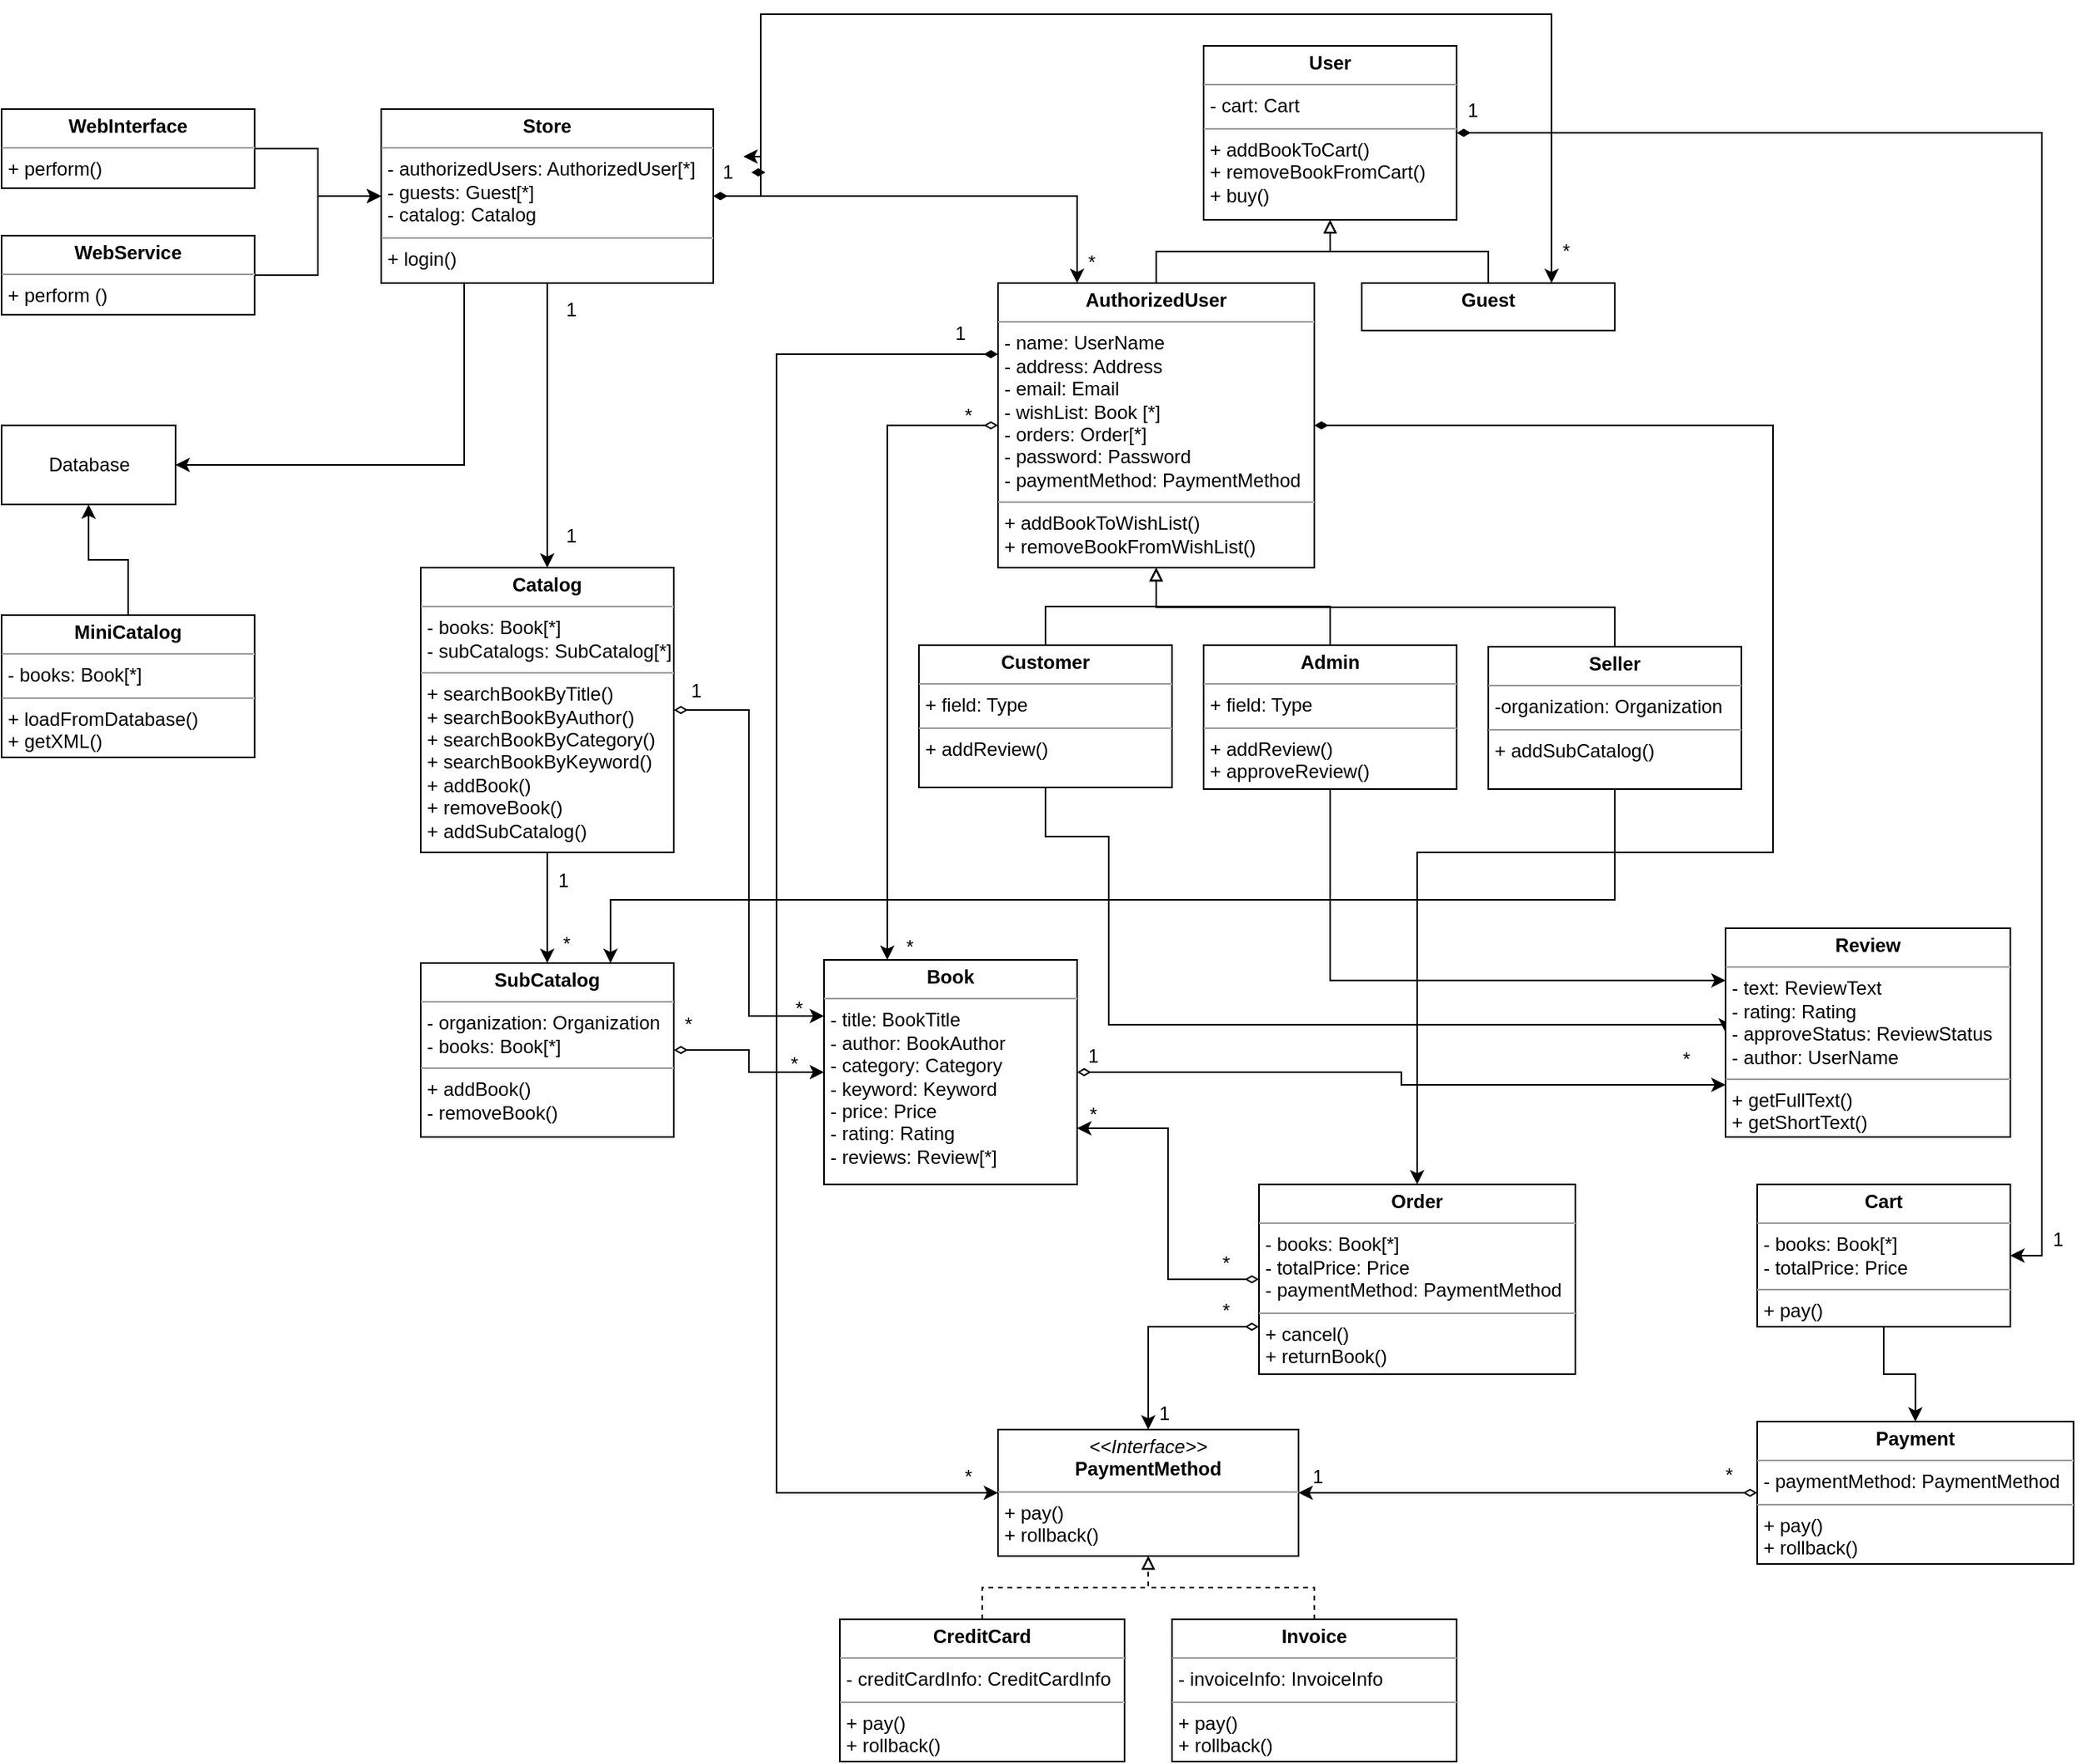 <mxfile version="12.1.3" type="device" pages="1"><diagram id="B2_DtIQBdhE2LUtKCpoo" name="Page-1"><mxGraphModel dx="2001" dy="684" grid="1" gridSize="10" guides="1" tooltips="1" connect="1" arrows="1" fold="1" page="1" pageScale="1" pageWidth="827" pageHeight="1169" math="0" shadow="0"><root><mxCell id="0"/><mxCell id="1" parent="0"/><mxCell id="GQ057hfsIjBdhPeTg9xD-11" style="edgeStyle=orthogonalEdgeStyle;rounded=0;orthogonalLoop=1;jettySize=auto;html=1;exitX=0.5;exitY=1;exitDx=0;exitDy=0;entryX=0.5;entryY=0;entryDx=0;entryDy=0;" edge="1" parent="1" source="GQ057hfsIjBdhPeTg9xD-10" target="GQ057hfsIjBdhPeTg9xD-12"><mxGeometry relative="1" as="geometry"><mxPoint x="120" y="480" as="targetPoint"/></mxGeometry></mxCell><mxCell id="GQ057hfsIjBdhPeTg9xD-59" style="edgeStyle=orthogonalEdgeStyle;rounded=0;orthogonalLoop=1;jettySize=auto;html=1;exitX=1;exitY=0.5;exitDx=0;exitDy=0;entryX=0.25;entryY=0;entryDx=0;entryDy=0;startArrow=diamondThin;startFill=1;endArrow=classic;endFill=1;" edge="1" parent="1" source="GQ057hfsIjBdhPeTg9xD-10" target="GQ057hfsIjBdhPeTg9xD-14"><mxGeometry relative="1" as="geometry"/></mxCell><mxCell id="GQ057hfsIjBdhPeTg9xD-60" style="edgeStyle=orthogonalEdgeStyle;rounded=0;orthogonalLoop=1;jettySize=auto;html=1;exitX=1;exitY=0.5;exitDx=0;exitDy=0;entryX=0.75;entryY=0;entryDx=0;entryDy=0;startArrow=diamondThin;startFill=1;endArrow=classic;endFill=1;" edge="1" parent="1" source="GQ057hfsIjBdhPeTg9xD-91" target="GQ057hfsIjBdhPeTg9xD-16"><mxGeometry relative="1" as="geometry"><Array as="points"><mxPoint x="280" y="140"/><mxPoint x="780" y="140"/></Array></mxGeometry></mxCell><mxCell id="GQ057hfsIjBdhPeTg9xD-66" style="edgeStyle=orthogonalEdgeStyle;rounded=0;orthogonalLoop=1;jettySize=auto;html=1;exitX=0.25;exitY=1;exitDx=0;exitDy=0;entryX=1;entryY=0.5;entryDx=0;entryDy=0;startArrow=none;startFill=0;endArrow=classic;endFill=1;" edge="1" parent="1" source="GQ057hfsIjBdhPeTg9xD-10" target="GQ057hfsIjBdhPeTg9xD-65"><mxGeometry relative="1" as="geometry"/></mxCell><mxCell id="GQ057hfsIjBdhPeTg9xD-10" value="&lt;p style=&quot;margin: 0px ; margin-top: 4px ; text-align: center&quot;&gt;&lt;b&gt;&lt;font style=&quot;vertical-align: inherit&quot;&gt;&lt;font style=&quot;vertical-align: inherit&quot;&gt;&lt;font style=&quot;vertical-align: inherit&quot;&gt;&lt;font style=&quot;vertical-align: inherit&quot;&gt;Store&lt;/font&gt;&lt;/font&gt;&lt;/font&gt;&lt;/font&gt;&lt;/b&gt;&lt;/p&gt;&lt;hr size=&quot;1&quot;&gt;&lt;p style=&quot;margin: 0px ; margin-left: 4px&quot;&gt;&lt;font style=&quot;vertical-align: inherit&quot;&gt;&lt;font style=&quot;vertical-align: inherit&quot;&gt;- authorizedUsers: AuthorizedUser[*]&lt;/font&gt;&lt;/font&gt;&lt;/p&gt;&lt;p style=&quot;margin: 0px ; margin-left: 4px&quot;&gt;&lt;font style=&quot;vertical-align: inherit&quot;&gt;&lt;font style=&quot;vertical-align: inherit&quot;&gt;- guests: Guest[*]&lt;/font&gt;&lt;/font&gt;&lt;/p&gt;&lt;p style=&quot;margin: 0px ; margin-left: 4px&quot;&gt;&lt;font style=&quot;vertical-align: inherit&quot;&gt;&lt;font style=&quot;vertical-align: inherit&quot;&gt;- catalog: Catalog&lt;/font&gt;&lt;/font&gt;&lt;/p&gt;&lt;hr size=&quot;1&quot;&gt;&lt;p style=&quot;margin: 0px ; margin-left: 4px&quot;&gt;&lt;font style=&quot;vertical-align: inherit&quot;&gt;&lt;font style=&quot;vertical-align: inherit&quot;&gt;&lt;font style=&quot;vertical-align: inherit&quot;&gt;&lt;font style=&quot;vertical-align: inherit&quot;&gt;+ login()&lt;/font&gt;&lt;/font&gt;&lt;/font&gt;&lt;/font&gt;&lt;/p&gt;" style="verticalAlign=top;align=left;overflow=fill;fontSize=12;fontFamily=Helvetica;html=1;" vertex="1" parent="1"><mxGeometry x="40" y="200" width="210" height="110" as="geometry"/></mxCell><mxCell id="GQ057hfsIjBdhPeTg9xD-33" style="edgeStyle=orthogonalEdgeStyle;rounded=0;orthogonalLoop=1;jettySize=auto;html=1;exitX=0.5;exitY=1;exitDx=0;exitDy=0;entryX=0.5;entryY=0;entryDx=0;entryDy=0;endArrow=classic;endFill=1;" edge="1" parent="1" source="GQ057hfsIjBdhPeTg9xD-12" target="GQ057hfsIjBdhPeTg9xD-32"><mxGeometry relative="1" as="geometry"/></mxCell><mxCell id="GQ057hfsIjBdhPeTg9xD-38" style="edgeStyle=orthogonalEdgeStyle;rounded=0;orthogonalLoop=1;jettySize=auto;html=1;exitX=1;exitY=0.5;exitDx=0;exitDy=0;entryX=0;entryY=0.25;entryDx=0;entryDy=0;endArrow=classic;endFill=1;startArrow=diamondThin;startFill=0;" edge="1" parent="1" source="GQ057hfsIjBdhPeTg9xD-12" target="GQ057hfsIjBdhPeTg9xD-36"><mxGeometry relative="1" as="geometry"/></mxCell><mxCell id="GQ057hfsIjBdhPeTg9xD-12" value="&lt;p style=&quot;margin: 0px ; margin-top: 4px ; text-align: center&quot;&gt;&lt;b&gt;&lt;font style=&quot;vertical-align: inherit&quot;&gt;&lt;font style=&quot;vertical-align: inherit&quot;&gt;Catalog&lt;/font&gt;&lt;/font&gt;&lt;/b&gt;&lt;/p&gt;&lt;hr size=&quot;1&quot;&gt;&lt;p style=&quot;margin: 0px ; margin-left: 4px&quot;&gt;&lt;font style=&quot;vertical-align: inherit&quot;&gt;&lt;font style=&quot;vertical-align: inherit&quot;&gt;- books: Book[*]&lt;/font&gt;&lt;/font&gt;&lt;/p&gt;&lt;p style=&quot;margin: 0px ; margin-left: 4px&quot;&gt;&lt;font style=&quot;vertical-align: inherit&quot;&gt;&lt;font style=&quot;vertical-align: inherit&quot;&gt;- subCatalogs: SubCatalog[*]&lt;/font&gt;&lt;/font&gt;&lt;/p&gt;&lt;hr size=&quot;1&quot;&gt;&lt;p style=&quot;margin: 0px ; margin-left: 4px&quot;&gt;&lt;font style=&quot;vertical-align: inherit&quot;&gt;&lt;font style=&quot;vertical-align: inherit&quot;&gt;+ searchBookByTitle()&lt;/font&gt;&lt;/font&gt;&lt;/p&gt;&lt;p style=&quot;margin: 0px ; margin-left: 4px&quot;&gt;&lt;font style=&quot;vertical-align: inherit&quot;&gt;&lt;font style=&quot;vertical-align: inherit&quot;&gt;+ searchBookByAuthor()&lt;/font&gt;&lt;/font&gt;&lt;/p&gt;&lt;p style=&quot;margin: 0px ; margin-left: 4px&quot;&gt;&lt;font style=&quot;vertical-align: inherit&quot;&gt;&lt;font style=&quot;vertical-align: inherit&quot;&gt;+ searchBookByCategory()&lt;/font&gt;&lt;/font&gt;&lt;/p&gt;&lt;p style=&quot;margin: 0px ; margin-left: 4px&quot;&gt;&lt;font style=&quot;vertical-align: inherit&quot;&gt;&lt;font style=&quot;vertical-align: inherit&quot;&gt;+ searchBookByKeyword()&lt;/font&gt;&lt;/font&gt;&lt;/p&gt;&lt;p style=&quot;margin: 0px ; margin-left: 4px&quot;&gt;&lt;font style=&quot;vertical-align: inherit&quot;&gt;&lt;font style=&quot;vertical-align: inherit&quot;&gt;+ addBook()&lt;/font&gt;&lt;/font&gt;&lt;/p&gt;&lt;p style=&quot;margin: 0px ; margin-left: 4px&quot;&gt;+ removeBook()&lt;/p&gt;&lt;p style=&quot;margin: 0px ; margin-left: 4px&quot;&gt;+ addSubCatalog()&lt;/p&gt;" style="verticalAlign=top;align=left;overflow=fill;fontSize=12;fontFamily=Helvetica;html=1;" vertex="1" parent="1"><mxGeometry x="65" y="490" width="160" height="180" as="geometry"/></mxCell><mxCell id="GQ057hfsIjBdhPeTg9xD-55" style="edgeStyle=orthogonalEdgeStyle;rounded=0;orthogonalLoop=1;jettySize=auto;html=1;exitX=1;exitY=0.5;exitDx=0;exitDy=0;entryX=1;entryY=0.5;entryDx=0;entryDy=0;startArrow=diamondThin;startFill=1;endArrow=classic;endFill=1;" edge="1" parent="1" source="GQ057hfsIjBdhPeTg9xD-13" target="GQ057hfsIjBdhPeTg9xD-43"><mxGeometry relative="1" as="geometry"/></mxCell><mxCell id="GQ057hfsIjBdhPeTg9xD-13" value="&lt;p style=&quot;margin: 0px ; margin-top: 4px ; text-align: center&quot;&gt;&lt;b&gt;&lt;font style=&quot;vertical-align: inherit&quot;&gt;&lt;font style=&quot;vertical-align: inherit&quot;&gt;User&lt;/font&gt;&lt;/font&gt;&lt;/b&gt;&lt;/p&gt;&lt;hr size=&quot;1&quot;&gt;&lt;p style=&quot;margin: 0px ; margin-left: 4px&quot;&gt;&lt;font style=&quot;vertical-align: inherit&quot;&gt;&lt;font style=&quot;vertical-align: inherit&quot;&gt;- cart: Cart&lt;/font&gt;&lt;/font&gt;&lt;/p&gt;&lt;hr size=&quot;1&quot;&gt;&lt;p style=&quot;margin: 0px ; margin-left: 4px&quot;&gt;&lt;font style=&quot;vertical-align: inherit&quot;&gt;&lt;font style=&quot;vertical-align: inherit&quot;&gt;+ addBookToCart()&lt;/font&gt;&lt;/font&gt;&lt;/p&gt;&lt;p style=&quot;margin: 0px ; margin-left: 4px&quot;&gt;&lt;font style=&quot;vertical-align: inherit&quot;&gt;&lt;font style=&quot;vertical-align: inherit&quot;&gt;&lt;font style=&quot;vertical-align: inherit&quot;&gt;&lt;font style=&quot;vertical-align: inherit&quot;&gt;+ removeBookFromCart()&lt;/font&gt;&lt;/font&gt;&lt;/font&gt;&lt;/font&gt;&lt;/p&gt;&lt;p style=&quot;margin: 0px ; margin-left: 4px&quot;&gt;&lt;font style=&quot;vertical-align: inherit&quot;&gt;&lt;font style=&quot;vertical-align: inherit&quot;&gt;&lt;font style=&quot;vertical-align: inherit&quot;&gt;&lt;font style=&quot;vertical-align: inherit&quot;&gt;&lt;font style=&quot;vertical-align: inherit&quot;&gt;&lt;font style=&quot;vertical-align: inherit&quot;&gt;+ buy()&lt;/font&gt;&lt;/font&gt;&lt;/font&gt;&lt;/font&gt;&lt;/font&gt;&lt;/font&gt;&lt;/p&gt;" style="verticalAlign=top;align=left;overflow=fill;fontSize=12;fontFamily=Helvetica;html=1;" vertex="1" parent="1"><mxGeometry x="560" y="160" width="160" height="110" as="geometry"/></mxCell><mxCell id="GQ057hfsIjBdhPeTg9xD-19" style="edgeStyle=orthogonalEdgeStyle;rounded=0;orthogonalLoop=1;jettySize=auto;html=1;exitX=0.5;exitY=0;exitDx=0;exitDy=0;entryX=0.5;entryY=1;entryDx=0;entryDy=0;endArrow=block;endFill=0;" edge="1" parent="1" source="GQ057hfsIjBdhPeTg9xD-14" target="GQ057hfsIjBdhPeTg9xD-13"><mxGeometry relative="1" as="geometry"/></mxCell><mxCell id="GQ057hfsIjBdhPeTg9xD-57" style="edgeStyle=orthogonalEdgeStyle;rounded=0;orthogonalLoop=1;jettySize=auto;html=1;exitX=0;exitY=0.5;exitDx=0;exitDy=0;entryX=0.25;entryY=0;entryDx=0;entryDy=0;startArrow=diamondThin;startFill=0;endArrow=classic;endFill=1;" edge="1" parent="1" source="GQ057hfsIjBdhPeTg9xD-14" target="GQ057hfsIjBdhPeTg9xD-36"><mxGeometry relative="1" as="geometry"/></mxCell><mxCell id="GQ057hfsIjBdhPeTg9xD-63" style="edgeStyle=orthogonalEdgeStyle;rounded=0;orthogonalLoop=1;jettySize=auto;html=1;exitX=1;exitY=0.5;exitDx=0;exitDy=0;entryX=0.5;entryY=0;entryDx=0;entryDy=0;startArrow=diamondThin;startFill=1;endArrow=classic;endFill=1;" edge="1" parent="1" source="GQ057hfsIjBdhPeTg9xD-14" target="GQ057hfsIjBdhPeTg9xD-61"><mxGeometry relative="1" as="geometry"><Array as="points"><mxPoint x="920" y="400"/><mxPoint x="920" y="670"/><mxPoint x="695" y="670"/></Array></mxGeometry></mxCell><mxCell id="GQ057hfsIjBdhPeTg9xD-82" style="edgeStyle=orthogonalEdgeStyle;rounded=0;orthogonalLoop=1;jettySize=auto;html=1;exitX=0;exitY=0.25;exitDx=0;exitDy=0;entryX=0;entryY=0.5;entryDx=0;entryDy=0;startArrow=diamondThin;startFill=1;endArrow=classic;endFill=1;" edge="1" parent="1" source="GQ057hfsIjBdhPeTg9xD-14" target="GQ057hfsIjBdhPeTg9xD-47"><mxGeometry relative="1" as="geometry"><Array as="points"><mxPoint x="290" y="355"/><mxPoint x="290" y="1075"/></Array></mxGeometry></mxCell><mxCell id="GQ057hfsIjBdhPeTg9xD-14" value="&lt;p style=&quot;margin: 0px ; margin-top: 4px ; text-align: center&quot;&gt;&lt;b&gt;&lt;font style=&quot;vertical-align: inherit&quot;&gt;&lt;font style=&quot;vertical-align: inherit&quot;&gt;&lt;font style=&quot;vertical-align: inherit&quot;&gt;&lt;font style=&quot;vertical-align: inherit&quot;&gt;AuthorizedUser&lt;/font&gt;&lt;/font&gt;&lt;/font&gt;&lt;/font&gt;&lt;/b&gt;&lt;/p&gt;&lt;hr size=&quot;1&quot;&gt;&lt;p style=&quot;margin: 0px ; margin-left: 4px&quot;&gt;&lt;font style=&quot;vertical-align: inherit&quot;&gt;&lt;font style=&quot;vertical-align: inherit&quot;&gt;&lt;font style=&quot;vertical-align: inherit&quot;&gt;&lt;font style=&quot;vertical-align: inherit&quot;&gt;- name: UserName&lt;/font&gt;&lt;/font&gt;&lt;/font&gt;&lt;/font&gt;&lt;/p&gt;&lt;p style=&quot;margin: 0px ; margin-left: 4px&quot;&gt;&lt;font style=&quot;vertical-align: inherit&quot;&gt;&lt;font style=&quot;vertical-align: inherit&quot;&gt;&lt;font style=&quot;vertical-align: inherit&quot;&gt;&lt;font style=&quot;vertical-align: inherit&quot;&gt;&lt;font style=&quot;vertical-align: inherit&quot;&gt;&lt;font style=&quot;vertical-align: inherit&quot;&gt;- address: Address&lt;/font&gt;&lt;/font&gt;&lt;/font&gt;&lt;/font&gt;&lt;/font&gt;&lt;/font&gt;&lt;/p&gt;&lt;p style=&quot;margin: 0px ; margin-left: 4px&quot;&gt;&lt;font style=&quot;vertical-align: inherit&quot;&gt;&lt;font style=&quot;vertical-align: inherit&quot;&gt;&lt;font style=&quot;vertical-align: inherit&quot;&gt;&lt;font style=&quot;vertical-align: inherit&quot;&gt;&lt;font style=&quot;vertical-align: inherit&quot;&gt;&lt;font style=&quot;vertical-align: inherit&quot;&gt;&lt;font style=&quot;vertical-align: inherit&quot;&gt;&lt;font style=&quot;vertical-align: inherit&quot;&gt;- email: Email&lt;/font&gt;&lt;/font&gt;&lt;/font&gt;&lt;/font&gt;&lt;/font&gt;&lt;/font&gt;&lt;/font&gt;&lt;/font&gt;&lt;/p&gt;&lt;p style=&quot;margin: 0px ; margin-left: 4px&quot;&gt;&lt;font style=&quot;vertical-align: inherit&quot;&gt;&lt;font style=&quot;vertical-align: inherit&quot;&gt;&lt;font style=&quot;vertical-align: inherit&quot;&gt;&lt;font style=&quot;vertical-align: inherit&quot;&gt;&lt;font style=&quot;vertical-align: inherit&quot;&gt;&lt;font style=&quot;vertical-align: inherit&quot;&gt;&lt;font style=&quot;vertical-align: inherit&quot;&gt;&lt;font style=&quot;vertical-align: inherit&quot;&gt;&lt;font style=&quot;vertical-align: inherit&quot;&gt;&lt;font style=&quot;vertical-align: inherit&quot;&gt;- wishList: Book [*]&lt;/font&gt;&lt;/font&gt;&lt;/font&gt;&lt;/font&gt;&lt;/font&gt;&lt;/font&gt;&lt;/font&gt;&lt;/font&gt;&lt;/font&gt;&lt;/font&gt;&lt;/p&gt;&lt;p style=&quot;margin: 0px ; margin-left: 4px&quot;&gt;&lt;font style=&quot;vertical-align: inherit&quot;&gt;&lt;font style=&quot;vertical-align: inherit&quot;&gt;&lt;font style=&quot;vertical-align: inherit&quot;&gt;&lt;font style=&quot;vertical-align: inherit&quot;&gt;&lt;font style=&quot;vertical-align: inherit&quot;&gt;&lt;font style=&quot;vertical-align: inherit&quot;&gt;&lt;font style=&quot;vertical-align: inherit&quot;&gt;&lt;font style=&quot;vertical-align: inherit&quot;&gt;&lt;font style=&quot;vertical-align: inherit&quot;&gt;&lt;font style=&quot;vertical-align: inherit&quot;&gt;- orders: Order[*]&lt;/font&gt;&lt;/font&gt;&lt;/font&gt;&lt;/font&gt;&lt;/font&gt;&lt;/font&gt;&lt;/font&gt;&lt;/font&gt;&lt;/font&gt;&lt;/font&gt;&lt;/p&gt;&lt;p style=&quot;margin: 0px ; margin-left: 4px&quot;&gt;&lt;font style=&quot;vertical-align: inherit&quot;&gt;&lt;font style=&quot;vertical-align: inherit&quot;&gt;&lt;font style=&quot;vertical-align: inherit&quot;&gt;&lt;font style=&quot;vertical-align: inherit&quot;&gt;&lt;font style=&quot;vertical-align: inherit&quot;&gt;&lt;font style=&quot;vertical-align: inherit&quot;&gt;&lt;font style=&quot;vertical-align: inherit&quot;&gt;&lt;font style=&quot;vertical-align: inherit&quot;&gt;&lt;font style=&quot;vertical-align: inherit&quot;&gt;&lt;font style=&quot;vertical-align: inherit&quot;&gt;- password: Password&lt;/font&gt;&lt;/font&gt;&lt;/font&gt;&lt;/font&gt;&lt;/font&gt;&lt;/font&gt;&lt;/font&gt;&lt;/font&gt;&lt;/font&gt;&lt;/font&gt;&lt;/p&gt;&lt;p style=&quot;margin: 0px ; margin-left: 4px&quot;&gt;&lt;font style=&quot;vertical-align: inherit&quot;&gt;&lt;font style=&quot;vertical-align: inherit&quot;&gt;&lt;font style=&quot;vertical-align: inherit&quot;&gt;&lt;font style=&quot;vertical-align: inherit&quot;&gt;&lt;font style=&quot;vertical-align: inherit&quot;&gt;&lt;font style=&quot;vertical-align: inherit&quot;&gt;&lt;font style=&quot;vertical-align: inherit&quot;&gt;&lt;font style=&quot;vertical-align: inherit&quot;&gt;&lt;font style=&quot;vertical-align: inherit&quot;&gt;&lt;font style=&quot;vertical-align: inherit&quot;&gt;- paymentMethod: PaymentMethod&lt;/font&gt;&lt;/font&gt;&lt;/font&gt;&lt;/font&gt;&lt;/font&gt;&lt;/font&gt;&lt;/font&gt;&lt;/font&gt;&lt;/font&gt;&lt;/font&gt;&lt;/p&gt;&lt;hr size=&quot;1&quot;&gt;&lt;p style=&quot;margin: 0px ; margin-left: 4px&quot;&gt;&lt;font style=&quot;vertical-align: inherit&quot;&gt;&lt;font style=&quot;vertical-align: inherit&quot;&gt;&lt;font style=&quot;vertical-align: inherit&quot;&gt;&lt;font style=&quot;vertical-align: inherit&quot;&gt;+ addBookToWishList()&lt;/font&gt;&lt;/font&gt;&lt;/font&gt;&lt;/font&gt;&lt;/p&gt;&lt;p style=&quot;margin: 0px ; margin-left: 4px&quot;&gt;&lt;font style=&quot;vertical-align: inherit&quot;&gt;&lt;font style=&quot;vertical-align: inherit&quot;&gt;&lt;font style=&quot;vertical-align: inherit&quot;&gt;&lt;font style=&quot;vertical-align: inherit&quot;&gt;+ removeBookFromWishList()&lt;/font&gt;&lt;/font&gt;&lt;/font&gt;&lt;/font&gt;&lt;/p&gt;" style="verticalAlign=top;align=left;overflow=fill;fontSize=12;fontFamily=Helvetica;html=1;" vertex="1" parent="1"><mxGeometry x="430" y="310" width="200" height="180" as="geometry"/></mxCell><mxCell id="GQ057hfsIjBdhPeTg9xD-21" style="edgeStyle=orthogonalEdgeStyle;rounded=0;orthogonalLoop=1;jettySize=auto;html=1;exitX=0.5;exitY=0;exitDx=0;exitDy=0;entryX=0.5;entryY=1;entryDx=0;entryDy=0;endArrow=block;endFill=0;" edge="1" parent="1" source="GQ057hfsIjBdhPeTg9xD-16" target="GQ057hfsIjBdhPeTg9xD-13"><mxGeometry relative="1" as="geometry"/></mxCell><mxCell id="GQ057hfsIjBdhPeTg9xD-16" value="&lt;p style=&quot;margin: 0px ; margin-top: 4px ; text-align: center&quot;&gt;&lt;b&gt;&lt;font style=&quot;vertical-align: inherit&quot;&gt;&lt;font style=&quot;vertical-align: inherit&quot;&gt;&lt;font style=&quot;vertical-align: inherit&quot;&gt;&lt;font style=&quot;vertical-align: inherit&quot;&gt;Guest&lt;/font&gt;&lt;/font&gt;&lt;/font&gt;&lt;/font&gt;&lt;/b&gt;&lt;/p&gt;" style="verticalAlign=top;align=left;overflow=fill;fontSize=12;fontFamily=Helvetica;html=1;" vertex="1" parent="1"><mxGeometry x="660" y="310" width="160" height="30" as="geometry"/></mxCell><mxCell id="GQ057hfsIjBdhPeTg9xD-25" style="edgeStyle=orthogonalEdgeStyle;rounded=0;orthogonalLoop=1;jettySize=auto;html=1;exitX=0.5;exitY=0;exitDx=0;exitDy=0;entryX=0.5;entryY=1;entryDx=0;entryDy=0;endArrow=block;endFill=0;" edge="1" parent="1" source="GQ057hfsIjBdhPeTg9xD-22" target="GQ057hfsIjBdhPeTg9xD-14"><mxGeometry relative="1" as="geometry"/></mxCell><mxCell id="GQ057hfsIjBdhPeTg9xD-58" style="edgeStyle=orthogonalEdgeStyle;rounded=0;orthogonalLoop=1;jettySize=auto;html=1;exitX=0.5;exitY=1;exitDx=0;exitDy=0;entryX=0;entryY=0.5;entryDx=0;entryDy=0;startArrow=none;startFill=0;endArrow=classic;endFill=1;" edge="1" parent="1" source="GQ057hfsIjBdhPeTg9xD-22" target="GQ057hfsIjBdhPeTg9xD-39"><mxGeometry relative="1" as="geometry"><Array as="points"><mxPoint x="460" y="660"/><mxPoint x="500" y="660"/><mxPoint x="500" y="779"/></Array></mxGeometry></mxCell><mxCell id="GQ057hfsIjBdhPeTg9xD-22" value="&lt;p style=&quot;margin: 0px ; margin-top: 4px ; text-align: center&quot;&gt;&lt;b&gt;&lt;font style=&quot;vertical-align: inherit&quot;&gt;&lt;font style=&quot;vertical-align: inherit&quot;&gt;Customer&lt;/font&gt;&lt;/font&gt;&lt;/b&gt;&lt;/p&gt;&lt;hr size=&quot;1&quot;&gt;&lt;p style=&quot;margin: 0px ; margin-left: 4px&quot;&gt;&lt;font style=&quot;vertical-align: inherit&quot;&gt;&lt;font style=&quot;vertical-align: inherit&quot;&gt;+ field: Type&lt;/font&gt;&lt;/font&gt;&lt;/p&gt;&lt;hr size=&quot;1&quot;&gt;&lt;p style=&quot;margin: 0px ; margin-left: 4px&quot;&gt;&lt;font style=&quot;vertical-align: inherit&quot;&gt;&lt;font style=&quot;vertical-align: inherit&quot;&gt;+ addReview()&lt;/font&gt;&lt;/font&gt;&lt;/p&gt;" style="verticalAlign=top;align=left;overflow=fill;fontSize=12;fontFamily=Helvetica;html=1;" vertex="1" parent="1"><mxGeometry x="380" y="539" width="160" height="90" as="geometry"/></mxCell><mxCell id="GQ057hfsIjBdhPeTg9xD-26" style="edgeStyle=orthogonalEdgeStyle;rounded=0;orthogonalLoop=1;jettySize=auto;html=1;exitX=0.5;exitY=0;exitDx=0;exitDy=0;entryX=0.5;entryY=1;entryDx=0;entryDy=0;endArrow=block;endFill=0;" edge="1" parent="1" source="GQ057hfsIjBdhPeTg9xD-23" target="GQ057hfsIjBdhPeTg9xD-14"><mxGeometry relative="1" as="geometry"/></mxCell><mxCell id="GQ057hfsIjBdhPeTg9xD-41" style="edgeStyle=orthogonalEdgeStyle;rounded=0;orthogonalLoop=1;jettySize=auto;html=1;exitX=0.5;exitY=1;exitDx=0;exitDy=0;entryX=0;entryY=0.25;entryDx=0;entryDy=0;startArrow=none;startFill=0;endArrow=classic;endFill=1;" edge="1" parent="1" source="GQ057hfsIjBdhPeTg9xD-23" target="GQ057hfsIjBdhPeTg9xD-39"><mxGeometry relative="1" as="geometry"/></mxCell><mxCell id="GQ057hfsIjBdhPeTg9xD-23" value="&lt;p style=&quot;margin: 0px ; margin-top: 4px ; text-align: center&quot;&gt;&lt;b&gt;&lt;font style=&quot;vertical-align: inherit&quot;&gt;&lt;font style=&quot;vertical-align: inherit&quot;&gt;&lt;font style=&quot;vertical-align: inherit&quot;&gt;&lt;font style=&quot;vertical-align: inherit&quot;&gt;Admin&lt;/font&gt;&lt;/font&gt;&lt;/font&gt;&lt;/font&gt;&lt;/b&gt;&lt;/p&gt;&lt;hr size=&quot;1&quot;&gt;&lt;p style=&quot;margin: 0px ; margin-left: 4px&quot;&gt;&lt;font style=&quot;vertical-align: inherit&quot;&gt;&lt;font style=&quot;vertical-align: inherit&quot;&gt;&lt;font style=&quot;vertical-align: inherit&quot;&gt;&lt;font style=&quot;vertical-align: inherit&quot;&gt;+ field: Type&lt;/font&gt;&lt;/font&gt;&lt;/font&gt;&lt;/font&gt;&lt;/p&gt;&lt;hr size=&quot;1&quot;&gt;&lt;p style=&quot;margin: 0px ; margin-left: 4px&quot;&gt;&lt;font style=&quot;vertical-align: inherit&quot;&gt;&lt;font style=&quot;vertical-align: inherit&quot;&gt;&lt;font style=&quot;vertical-align: inherit&quot;&gt;&lt;font style=&quot;vertical-align: inherit&quot;&gt;+ addReview()&lt;/font&gt;&lt;/font&gt;&lt;/font&gt;&lt;/font&gt;&lt;/p&gt;&lt;p style=&quot;margin: 0px ; margin-left: 4px&quot;&gt;&lt;font style=&quot;vertical-align: inherit&quot;&gt;&lt;font style=&quot;vertical-align: inherit&quot;&gt;&lt;font style=&quot;vertical-align: inherit&quot;&gt;&lt;font style=&quot;vertical-align: inherit&quot;&gt;&lt;font style=&quot;vertical-align: inherit&quot;&gt;&lt;font style=&quot;vertical-align: inherit&quot;&gt;+ approveReview()&lt;/font&gt;&lt;/font&gt;&lt;/font&gt;&lt;/font&gt;&lt;/font&gt;&lt;/font&gt;&lt;/p&gt;" style="verticalAlign=top;align=left;overflow=fill;fontSize=12;fontFamily=Helvetica;html=1;" vertex="1" parent="1"><mxGeometry x="560" y="539" width="160" height="91" as="geometry"/></mxCell><mxCell id="GQ057hfsIjBdhPeTg9xD-27" style="edgeStyle=orthogonalEdgeStyle;rounded=0;orthogonalLoop=1;jettySize=auto;html=1;exitX=0.5;exitY=0;exitDx=0;exitDy=0;entryX=0.5;entryY=1;entryDx=0;entryDy=0;endArrow=block;endFill=0;" edge="1" parent="1" source="GQ057hfsIjBdhPeTg9xD-24" target="GQ057hfsIjBdhPeTg9xD-14"><mxGeometry relative="1" as="geometry"/></mxCell><mxCell id="GQ057hfsIjBdhPeTg9xD-42" style="edgeStyle=orthogonalEdgeStyle;rounded=0;orthogonalLoop=1;jettySize=auto;html=1;exitX=0.5;exitY=1;exitDx=0;exitDy=0;entryX=0.75;entryY=0;entryDx=0;entryDy=0;startArrow=none;startFill=0;endArrow=classic;endFill=1;" edge="1" parent="1" source="GQ057hfsIjBdhPeTg9xD-24" target="GQ057hfsIjBdhPeTg9xD-32"><mxGeometry relative="1" as="geometry"><Array as="points"><mxPoint x="820" y="700"/><mxPoint x="185" y="700"/></Array></mxGeometry></mxCell><mxCell id="GQ057hfsIjBdhPeTg9xD-24" value="&lt;p style=&quot;margin: 0px ; margin-top: 4px ; text-align: center&quot;&gt;&lt;b&gt;&lt;font style=&quot;vertical-align: inherit&quot;&gt;&lt;font style=&quot;vertical-align: inherit&quot;&gt;Seller&lt;/font&gt;&lt;/font&gt;&lt;/b&gt;&lt;/p&gt;&lt;hr size=&quot;1&quot;&gt;&lt;p style=&quot;margin: 0px ; margin-left: 4px&quot;&gt;&lt;font style=&quot;vertical-align: inherit&quot;&gt;&lt;font style=&quot;vertical-align: inherit&quot;&gt;-organization: Organization&lt;/font&gt;&lt;/font&gt;&lt;/p&gt;&lt;hr size=&quot;1&quot;&gt;&lt;p style=&quot;margin: 0px ; margin-left: 4px&quot;&gt;&lt;font style=&quot;vertical-align: inherit&quot;&gt;&lt;font style=&quot;vertical-align: inherit&quot;&gt;+ addSubCatalog()&lt;/font&gt;&lt;/font&gt;&lt;/p&gt;" style="verticalAlign=top;align=left;overflow=fill;fontSize=12;fontFamily=Helvetica;html=1;" vertex="1" parent="1"><mxGeometry x="740" y="540" width="160" height="90" as="geometry"/></mxCell><mxCell id="GQ057hfsIjBdhPeTg9xD-30" style="edgeStyle=orthogonalEdgeStyle;rounded=0;orthogonalLoop=1;jettySize=auto;html=1;exitX=1;exitY=0.5;exitDx=0;exitDy=0;entryX=0;entryY=0.5;entryDx=0;entryDy=0;endArrow=classic;endFill=1;" edge="1" parent="1" source="GQ057hfsIjBdhPeTg9xD-28" target="GQ057hfsIjBdhPeTg9xD-10"><mxGeometry relative="1" as="geometry"/></mxCell><mxCell id="GQ057hfsIjBdhPeTg9xD-28" value="&lt;p style=&quot;margin: 0px ; margin-top: 4px ; text-align: center&quot;&gt;&lt;b&gt;&lt;font style=&quot;vertical-align: inherit&quot;&gt;&lt;font style=&quot;vertical-align: inherit&quot;&gt;WebInterface&lt;/font&gt;&lt;/font&gt;&lt;/b&gt;&lt;/p&gt;&lt;hr size=&quot;1&quot;&gt;&lt;p style=&quot;margin: 0px ; margin-left: 4px&quot;&gt;&lt;font style=&quot;vertical-align: inherit&quot;&gt;&lt;font style=&quot;vertical-align: inherit&quot;&gt;+ perform()&lt;/font&gt;&lt;/font&gt;&lt;/p&gt;" style="verticalAlign=top;align=left;overflow=fill;fontSize=12;fontFamily=Helvetica;html=1;" vertex="1" parent="1"><mxGeometry x="-200" y="200" width="160" height="50" as="geometry"/></mxCell><mxCell id="GQ057hfsIjBdhPeTg9xD-31" style="edgeStyle=orthogonalEdgeStyle;rounded=0;orthogonalLoop=1;jettySize=auto;html=1;exitX=1;exitY=0.5;exitDx=0;exitDy=0;entryX=0;entryY=0.5;entryDx=0;entryDy=0;endArrow=classic;endFill=1;" edge="1" parent="1" source="GQ057hfsIjBdhPeTg9xD-29" target="GQ057hfsIjBdhPeTg9xD-10"><mxGeometry relative="1" as="geometry"/></mxCell><mxCell id="GQ057hfsIjBdhPeTg9xD-29" value="&lt;p style=&quot;margin: 0px ; margin-top: 4px ; text-align: center&quot;&gt;&lt;b&gt;&lt;font style=&quot;vertical-align: inherit&quot;&gt;&lt;font style=&quot;vertical-align: inherit&quot;&gt;&lt;font style=&quot;vertical-align: inherit&quot;&gt;&lt;font style=&quot;vertical-align: inherit&quot;&gt;WebService&lt;/font&gt;&lt;/font&gt;&lt;/font&gt;&lt;/font&gt;&lt;/b&gt;&lt;/p&gt;&lt;hr size=&quot;1&quot;&gt;&lt;p style=&quot;margin: 0px ; margin-left: 4px&quot;&gt;&lt;font style=&quot;vertical-align: inherit&quot;&gt;&lt;font style=&quot;vertical-align: inherit&quot;&gt;&lt;font style=&quot;vertical-align: inherit&quot;&gt;&lt;font style=&quot;vertical-align: inherit&quot;&gt;+ perform ()&lt;/font&gt;&lt;/font&gt;&lt;/font&gt;&lt;/font&gt;&lt;/p&gt;" style="verticalAlign=top;align=left;overflow=fill;fontSize=12;fontFamily=Helvetica;html=1;" vertex="1" parent="1"><mxGeometry x="-200" y="280" width="160" height="50" as="geometry"/></mxCell><mxCell id="GQ057hfsIjBdhPeTg9xD-37" style="edgeStyle=orthogonalEdgeStyle;rounded=0;orthogonalLoop=1;jettySize=auto;html=1;exitX=1;exitY=0.5;exitDx=0;exitDy=0;entryX=0;entryY=0.5;entryDx=0;entryDy=0;endArrow=classic;endFill=1;startArrow=diamondThin;startFill=0;" edge="1" parent="1" source="GQ057hfsIjBdhPeTg9xD-32" target="GQ057hfsIjBdhPeTg9xD-36"><mxGeometry relative="1" as="geometry"/></mxCell><mxCell id="GQ057hfsIjBdhPeTg9xD-32" value="&lt;p style=&quot;margin: 0px ; margin-top: 4px ; text-align: center&quot;&gt;&lt;b&gt;SubCatalog&lt;/b&gt;&lt;/p&gt;&lt;hr size=&quot;1&quot;&gt;&lt;p style=&quot;margin: 0px ; margin-left: 4px&quot;&gt;- organization: Organization&lt;/p&gt;&lt;p style=&quot;margin: 0px ; margin-left: 4px&quot;&gt;- books: Book[*]&lt;/p&gt;&lt;hr size=&quot;1&quot;&gt;&lt;p style=&quot;margin: 0px ; margin-left: 4px&quot;&gt;+ addBook()&lt;/p&gt;&lt;p style=&quot;margin: 0px ; margin-left: 4px&quot;&gt;- removeBook()&lt;/p&gt;" style="verticalAlign=top;align=left;overflow=fill;fontSize=12;fontFamily=Helvetica;html=1;" vertex="1" parent="1"><mxGeometry x="65" y="740" width="160" height="110" as="geometry"/></mxCell><mxCell id="GQ057hfsIjBdhPeTg9xD-34" value="1" style="text;html=1;resizable=0;points=[];autosize=1;align=left;verticalAlign=top;spacingTop=-4;" vertex="1" parent="1"><mxGeometry x="150" y="678" width="20" height="20" as="geometry"/></mxCell><mxCell id="GQ057hfsIjBdhPeTg9xD-35" value="*" style="text;html=1;resizable=0;points=[];autosize=1;align=left;verticalAlign=top;spacingTop=-4;" vertex="1" parent="1"><mxGeometry x="153" y="718" width="20" height="20" as="geometry"/></mxCell><mxCell id="GQ057hfsIjBdhPeTg9xD-56" style="edgeStyle=orthogonalEdgeStyle;rounded=0;orthogonalLoop=1;jettySize=auto;html=1;exitX=1;exitY=0.5;exitDx=0;exitDy=0;entryX=0;entryY=0.75;entryDx=0;entryDy=0;startArrow=diamondThin;startFill=0;endArrow=classic;endFill=1;" edge="1" parent="1" source="GQ057hfsIjBdhPeTg9xD-36" target="GQ057hfsIjBdhPeTg9xD-39"><mxGeometry relative="1" as="geometry"/></mxCell><mxCell id="GQ057hfsIjBdhPeTg9xD-36" value="&lt;p style=&quot;margin: 0px ; margin-top: 4px ; text-align: center&quot;&gt;&lt;b&gt;Book&lt;/b&gt;&lt;/p&gt;&lt;hr size=&quot;1&quot;&gt;&lt;p style=&quot;margin: 0px ; margin-left: 4px&quot;&gt;- title: BookTitle&lt;/p&gt;&lt;p style=&quot;margin: 0px ; margin-left: 4px&quot;&gt;- author: BookAuthor&lt;/p&gt;&lt;p style=&quot;margin: 0px ; margin-left: 4px&quot;&gt;- category: Category&lt;/p&gt;&lt;p style=&quot;margin: 0px ; margin-left: 4px&quot;&gt;- keyword: Keyword&lt;/p&gt;&lt;p style=&quot;margin: 0px ; margin-left: 4px&quot;&gt;- price: Price&lt;/p&gt;&lt;p style=&quot;margin: 0px ; margin-left: 4px&quot;&gt;- rating: Rating&lt;/p&gt;&lt;p style=&quot;margin: 0px ; margin-left: 4px&quot;&gt;- reviews: Review[*]&lt;/p&gt;&lt;p style=&quot;margin: 0px ; margin-left: 4px&quot;&gt;&lt;br&gt;&lt;/p&gt;" style="verticalAlign=top;align=left;overflow=fill;fontSize=12;fontFamily=Helvetica;html=1;" vertex="1" parent="1"><mxGeometry x="320" y="738" width="160" height="142" as="geometry"/></mxCell><mxCell id="GQ057hfsIjBdhPeTg9xD-39" value="&lt;p style=&quot;margin: 0px ; margin-top: 4px ; text-align: center&quot;&gt;&lt;b&gt;Review&lt;/b&gt;&lt;/p&gt;&lt;hr size=&quot;1&quot;&gt;&lt;p style=&quot;margin: 0px ; margin-left: 4px&quot;&gt;- text: ReviewText&lt;/p&gt;&lt;p style=&quot;margin: 0px ; margin-left: 4px&quot;&gt;- rating: Rating&lt;/p&gt;&lt;p style=&quot;margin: 0px ; margin-left: 4px&quot;&gt;- approveStatus: ReviewStatus&lt;/p&gt;&lt;p style=&quot;margin: 0px ; margin-left: 4px&quot;&gt;- author: UserName&lt;/p&gt;&lt;hr size=&quot;1&quot;&gt;&lt;p style=&quot;margin: 0px ; margin-left: 4px&quot;&gt;+ getFullText()&lt;/p&gt;&lt;p style=&quot;margin: 0px ; margin-left: 4px&quot;&gt;+ getShortText()&lt;/p&gt;" style="verticalAlign=top;align=left;overflow=fill;fontSize=12;fontFamily=Helvetica;html=1;" vertex="1" parent="1"><mxGeometry x="890" y="718" width="180" height="132" as="geometry"/></mxCell><mxCell id="GQ057hfsIjBdhPeTg9xD-45" style="edgeStyle=orthogonalEdgeStyle;rounded=0;orthogonalLoop=1;jettySize=auto;html=1;exitX=0.5;exitY=1;exitDx=0;exitDy=0;entryX=0.5;entryY=0;entryDx=0;entryDy=0;startArrow=none;startFill=0;endArrow=classic;endFill=1;" edge="1" parent="1" source="GQ057hfsIjBdhPeTg9xD-43" target="GQ057hfsIjBdhPeTg9xD-44"><mxGeometry relative="1" as="geometry"/></mxCell><mxCell id="GQ057hfsIjBdhPeTg9xD-43" value="&lt;p style=&quot;margin: 0px ; margin-top: 4px ; text-align: center&quot;&gt;&lt;b&gt;Cart&lt;/b&gt;&lt;/p&gt;&lt;hr size=&quot;1&quot;&gt;&lt;p style=&quot;margin: 0px ; margin-left: 4px&quot;&gt;- books: Book[*]&lt;/p&gt;&lt;p style=&quot;margin: 0px ; margin-left: 4px&quot;&gt;- totalPrice: Price&lt;/p&gt;&lt;hr size=&quot;1&quot;&gt;&lt;p style=&quot;margin: 0px ; margin-left: 4px&quot;&gt;+ pay()&lt;/p&gt;" style="verticalAlign=top;align=left;overflow=fill;fontSize=12;fontFamily=Helvetica;html=1;" vertex="1" parent="1"><mxGeometry x="910" y="880" width="160" height="90" as="geometry"/></mxCell><mxCell id="GQ057hfsIjBdhPeTg9xD-54" style="edgeStyle=orthogonalEdgeStyle;rounded=0;orthogonalLoop=1;jettySize=auto;html=1;exitX=0;exitY=0.5;exitDx=0;exitDy=0;entryX=1;entryY=0.5;entryDx=0;entryDy=0;startArrow=diamondThin;startFill=0;endArrow=classic;endFill=1;" edge="1" parent="1" source="GQ057hfsIjBdhPeTg9xD-44" target="GQ057hfsIjBdhPeTg9xD-47"><mxGeometry relative="1" as="geometry"/></mxCell><mxCell id="GQ057hfsIjBdhPeTg9xD-44" value="&lt;p style=&quot;margin: 0px ; margin-top: 4px ; text-align: center&quot;&gt;&lt;b&gt;Payment&lt;/b&gt;&lt;/p&gt;&lt;hr size=&quot;1&quot;&gt;&lt;p style=&quot;margin: 0px ; margin-left: 4px&quot;&gt;- paymentMethod: PaymentMethod&lt;/p&gt;&lt;hr size=&quot;1&quot;&gt;&lt;p style=&quot;margin: 0px ; margin-left: 4px&quot;&gt;+ pay()&lt;/p&gt;&lt;p style=&quot;margin: 0px ; margin-left: 4px&quot;&gt;+ rollback()&lt;/p&gt;" style="verticalAlign=top;align=left;overflow=fill;fontSize=12;fontFamily=Helvetica;html=1;" vertex="1" parent="1"><mxGeometry x="910" y="1030" width="200" height="90" as="geometry"/></mxCell><mxCell id="GQ057hfsIjBdhPeTg9xD-47" value="&lt;p style=&quot;margin: 0px ; margin-top: 4px ; text-align: center&quot;&gt;&lt;i&gt;&amp;lt;&amp;lt;Interface&amp;gt;&amp;gt;&lt;/i&gt;&lt;br&gt;&lt;b&gt;PaymentMethod&lt;/b&gt;&lt;/p&gt;&lt;hr size=&quot;1&quot;&gt;&lt;p style=&quot;margin: 0px ; margin-left: 4px&quot;&gt;&lt;/p&gt;&lt;p style=&quot;margin: 0px ; margin-left: 4px&quot;&gt;+ pay()&lt;/p&gt;&lt;p style=&quot;margin: 0px ; margin-left: 4px&quot;&gt;+ rollback()&lt;/p&gt;" style="verticalAlign=top;align=left;overflow=fill;fontSize=12;fontFamily=Helvetica;html=1;" vertex="1" parent="1"><mxGeometry x="430" y="1035" width="190" height="80" as="geometry"/></mxCell><mxCell id="GQ057hfsIjBdhPeTg9xD-52" style="edgeStyle=orthogonalEdgeStyle;rounded=0;orthogonalLoop=1;jettySize=auto;html=1;exitX=0.5;exitY=0;exitDx=0;exitDy=0;entryX=0.5;entryY=1;entryDx=0;entryDy=0;startArrow=none;startFill=0;endArrow=block;endFill=0;dashed=1;" edge="1" parent="1" source="GQ057hfsIjBdhPeTg9xD-50" target="GQ057hfsIjBdhPeTg9xD-47"><mxGeometry relative="1" as="geometry"/></mxCell><mxCell id="GQ057hfsIjBdhPeTg9xD-50" value="&lt;p style=&quot;margin: 0px ; margin-top: 4px ; text-align: center&quot;&gt;&lt;b&gt;CreditCard&lt;/b&gt;&lt;/p&gt;&lt;hr size=&quot;1&quot;&gt;&lt;p style=&quot;margin: 0px ; margin-left: 4px&quot;&gt;- creditCardInfo: CreditCardInfo&lt;/p&gt;&lt;hr size=&quot;1&quot;&gt;&lt;p style=&quot;margin: 0px ; margin-left: 4px&quot;&gt;+ pay()&lt;/p&gt;&lt;p style=&quot;margin: 0px ; margin-left: 4px&quot;&gt;+ rollback()&lt;/p&gt;" style="verticalAlign=top;align=left;overflow=fill;fontSize=12;fontFamily=Helvetica;html=1;" vertex="1" parent="1"><mxGeometry x="330" y="1155" width="180" height="90" as="geometry"/></mxCell><mxCell id="GQ057hfsIjBdhPeTg9xD-53" style="edgeStyle=orthogonalEdgeStyle;rounded=0;orthogonalLoop=1;jettySize=auto;html=1;exitX=0.5;exitY=0;exitDx=0;exitDy=0;entryX=0.5;entryY=1;entryDx=0;entryDy=0;dashed=1;startArrow=none;startFill=0;endArrow=block;endFill=0;" edge="1" parent="1" source="GQ057hfsIjBdhPeTg9xD-51" target="GQ057hfsIjBdhPeTg9xD-47"><mxGeometry relative="1" as="geometry"/></mxCell><mxCell id="GQ057hfsIjBdhPeTg9xD-51" value="&lt;p style=&quot;margin: 0px ; margin-top: 4px ; text-align: center&quot;&gt;&lt;b&gt;Invoice&lt;/b&gt;&lt;/p&gt;&lt;hr size=&quot;1&quot;&gt;&lt;p style=&quot;margin: 0px ; margin-left: 4px&quot;&gt;- invoiceInfo: InvoiceInfo&lt;/p&gt;&lt;hr size=&quot;1&quot;&gt;&lt;p style=&quot;margin: 0px ; margin-left: 4px&quot;&gt;+ pay()&lt;/p&gt;&lt;p style=&quot;margin: 0px ; margin-left: 4px&quot;&gt;+ rollback()&lt;/p&gt;" style="verticalAlign=top;align=left;overflow=fill;fontSize=12;fontFamily=Helvetica;html=1;" vertex="1" parent="1"><mxGeometry x="540" y="1155" width="180" height="90" as="geometry"/></mxCell><mxCell id="GQ057hfsIjBdhPeTg9xD-62" style="edgeStyle=orthogonalEdgeStyle;rounded=0;orthogonalLoop=1;jettySize=auto;html=1;exitX=0;exitY=0.5;exitDx=0;exitDy=0;entryX=1;entryY=0.75;entryDx=0;entryDy=0;startArrow=diamondThin;startFill=0;endArrow=classic;endFill=1;" edge="1" parent="1" source="GQ057hfsIjBdhPeTg9xD-61" target="GQ057hfsIjBdhPeTg9xD-36"><mxGeometry relative="1" as="geometry"/></mxCell><mxCell id="GQ057hfsIjBdhPeTg9xD-64" style="edgeStyle=orthogonalEdgeStyle;rounded=0;orthogonalLoop=1;jettySize=auto;html=1;exitX=0;exitY=0.75;exitDx=0;exitDy=0;entryX=0.5;entryY=0;entryDx=0;entryDy=0;startArrow=diamondThin;startFill=0;endArrow=classic;endFill=1;" edge="1" parent="1" source="GQ057hfsIjBdhPeTg9xD-61" target="GQ057hfsIjBdhPeTg9xD-47"><mxGeometry relative="1" as="geometry"/></mxCell><mxCell id="GQ057hfsIjBdhPeTg9xD-61" value="&lt;p style=&quot;margin: 0px ; margin-top: 4px ; text-align: center&quot;&gt;&lt;b&gt;Order&lt;/b&gt;&lt;/p&gt;&lt;hr size=&quot;1&quot;&gt;&lt;p style=&quot;margin: 0px ; margin-left: 4px&quot;&gt;- books: Book[*]&lt;/p&gt;&lt;p style=&quot;margin: 0px ; margin-left: 4px&quot;&gt;- totalPrice: Price&lt;/p&gt;&lt;p style=&quot;margin: 0px ; margin-left: 4px&quot;&gt;- paymentMethod: PaymentMethod&lt;/p&gt;&lt;hr size=&quot;1&quot;&gt;&lt;p style=&quot;margin: 0px ; margin-left: 4px&quot;&gt;+ cancel()&lt;/p&gt;&lt;p style=&quot;margin: 0px ; margin-left: 4px&quot;&gt;+ returnBook()&lt;/p&gt;" style="verticalAlign=top;align=left;overflow=fill;fontSize=12;fontFamily=Helvetica;html=1;" vertex="1" parent="1"><mxGeometry x="595" y="880" width="200" height="120" as="geometry"/></mxCell><mxCell id="GQ057hfsIjBdhPeTg9xD-65" value="Database" style="html=1;" vertex="1" parent="1"><mxGeometry x="-200" y="400" width="110" height="50" as="geometry"/></mxCell><mxCell id="GQ057hfsIjBdhPeTg9xD-68" style="edgeStyle=orthogonalEdgeStyle;rounded=0;orthogonalLoop=1;jettySize=auto;html=1;exitX=0.5;exitY=0;exitDx=0;exitDy=0;entryX=0.5;entryY=1;entryDx=0;entryDy=0;startArrow=none;startFill=0;endArrow=classic;endFill=1;" edge="1" parent="1" source="GQ057hfsIjBdhPeTg9xD-67" target="GQ057hfsIjBdhPeTg9xD-65"><mxGeometry relative="1" as="geometry"/></mxCell><mxCell id="GQ057hfsIjBdhPeTg9xD-67" value="&lt;p style=&quot;margin: 0px ; margin-top: 4px ; text-align: center&quot;&gt;&lt;b&gt;MiniCatalog&lt;/b&gt;&lt;/p&gt;&lt;hr size=&quot;1&quot;&gt;&lt;p style=&quot;margin: 0px ; margin-left: 4px&quot;&gt;- books: Book[*]&lt;/p&gt;&lt;hr size=&quot;1&quot;&gt;&lt;p style=&quot;margin: 0px ; margin-left: 4px&quot;&gt;+ loadFromDatabase()&lt;/p&gt;&lt;p style=&quot;margin: 0px ; margin-left: 4px&quot;&gt;+ getXML()&lt;/p&gt;" style="verticalAlign=top;align=left;overflow=fill;fontSize=12;fontFamily=Helvetica;html=1;" vertex="1" parent="1"><mxGeometry x="-200" y="520" width="160" height="90" as="geometry"/></mxCell><mxCell id="GQ057hfsIjBdhPeTg9xD-69" value="1" style="text;html=1;resizable=0;points=[];autosize=1;align=left;verticalAlign=top;spacingTop=-4;" vertex="1" parent="1"><mxGeometry x="155" y="317" width="20" height="20" as="geometry"/></mxCell><mxCell id="GQ057hfsIjBdhPeTg9xD-70" value="1" style="text;html=1;resizable=0;points=[];autosize=1;align=left;verticalAlign=top;spacingTop=-4;" vertex="1" parent="1"><mxGeometry x="155" y="460" width="20" height="20" as="geometry"/></mxCell><mxCell id="GQ057hfsIjBdhPeTg9xD-72" value="1" style="text;html=1;resizable=0;points=[];autosize=1;align=left;verticalAlign=top;spacingTop=-4;" vertex="1" parent="1"><mxGeometry x="234" y="558" width="20" height="20" as="geometry"/></mxCell><mxCell id="GQ057hfsIjBdhPeTg9xD-73" value="*" style="text;html=1;resizable=0;points=[];autosize=1;align=left;verticalAlign=top;spacingTop=-4;" vertex="1" parent="1"><mxGeometry x="300" y="759" width="20" height="20" as="geometry"/></mxCell><mxCell id="GQ057hfsIjBdhPeTg9xD-74" value="*" style="text;html=1;resizable=0;points=[];autosize=1;align=left;verticalAlign=top;spacingTop=-4;" vertex="1" parent="1"><mxGeometry x="297" y="794" width="20" height="20" as="geometry"/></mxCell><mxCell id="GQ057hfsIjBdhPeTg9xD-75" value="*" style="text;html=1;resizable=0;points=[];autosize=1;align=left;verticalAlign=top;spacingTop=-4;" vertex="1" parent="1"><mxGeometry x="230" y="769" width="20" height="20" as="geometry"/></mxCell><mxCell id="GQ057hfsIjBdhPeTg9xD-76" value="*" style="text;html=1;resizable=0;points=[];autosize=1;align=left;verticalAlign=top;spacingTop=-4;" vertex="1" parent="1"><mxGeometry x="570" y="920" width="20" height="20" as="geometry"/></mxCell><mxCell id="GQ057hfsIjBdhPeTg9xD-77" value="*" style="text;html=1;resizable=0;points=[];autosize=1;align=left;verticalAlign=top;spacingTop=-4;" vertex="1" parent="1"><mxGeometry x="486" y="826" width="20" height="20" as="geometry"/></mxCell><mxCell id="GQ057hfsIjBdhPeTg9xD-78" value="*" style="text;html=1;resizable=0;points=[];autosize=1;align=left;verticalAlign=top;spacingTop=-4;" vertex="1" parent="1"><mxGeometry x="570" y="950" width="20" height="20" as="geometry"/></mxCell><mxCell id="GQ057hfsIjBdhPeTg9xD-79" value="1" style="text;html=1;resizable=0;points=[];autosize=1;align=left;verticalAlign=top;spacingTop=-4;" vertex="1" parent="1"><mxGeometry x="530" y="1015" width="20" height="20" as="geometry"/></mxCell><mxCell id="GQ057hfsIjBdhPeTg9xD-80" value="1" style="text;html=1;resizable=0;points=[];autosize=1;align=left;verticalAlign=top;spacingTop=-4;" vertex="1" parent="1"><mxGeometry x="627" y="1055" width="20" height="20" as="geometry"/></mxCell><mxCell id="GQ057hfsIjBdhPeTg9xD-81" value="*" style="text;html=1;resizable=0;points=[];autosize=1;align=left;verticalAlign=top;spacingTop=-4;" vertex="1" parent="1"><mxGeometry x="888" y="1054" width="20" height="20" as="geometry"/></mxCell><mxCell id="GQ057hfsIjBdhPeTg9xD-83" value="1" style="text;html=1;resizable=0;points=[];autosize=1;align=left;verticalAlign=top;spacingTop=-4;" vertex="1" parent="1"><mxGeometry x="400.5" y="332" width="20" height="20" as="geometry"/></mxCell><mxCell id="GQ057hfsIjBdhPeTg9xD-84" value="*" style="text;html=1;resizable=0;points=[];autosize=1;align=left;verticalAlign=top;spacingTop=-4;" vertex="1" parent="1"><mxGeometry x="407" y="1055" width="20" height="20" as="geometry"/></mxCell><mxCell id="GQ057hfsIjBdhPeTg9xD-85" value="*" style="text;html=1;resizable=0;points=[];autosize=1;align=left;verticalAlign=top;spacingTop=-4;" vertex="1" parent="1"><mxGeometry x="407" y="384" width="20" height="20" as="geometry"/></mxCell><mxCell id="GQ057hfsIjBdhPeTg9xD-86" value="*" style="text;html=1;resizable=0;points=[];autosize=1;align=left;verticalAlign=top;spacingTop=-4;" vertex="1" parent="1"><mxGeometry x="370" y="720" width="20" height="20" as="geometry"/></mxCell><mxCell id="GQ057hfsIjBdhPeTg9xD-87" value="1" style="text;html=1;resizable=0;points=[];autosize=1;align=left;verticalAlign=top;spacingTop=-4;" vertex="1" parent="1"><mxGeometry x="485" y="789" width="20" height="20" as="geometry"/></mxCell><mxCell id="GQ057hfsIjBdhPeTg9xD-88" value="*" style="text;html=1;resizable=0;points=[];autosize=1;align=left;verticalAlign=top;spacingTop=-4;" vertex="1" parent="1"><mxGeometry x="861" y="791" width="20" height="20" as="geometry"/></mxCell><mxCell id="GQ057hfsIjBdhPeTg9xD-89" value="1" style="text;html=1;resizable=0;points=[];autosize=1;align=left;verticalAlign=top;spacingTop=-4;" vertex="1" parent="1"><mxGeometry x="725" y="191" width="20" height="20" as="geometry"/></mxCell><mxCell id="GQ057hfsIjBdhPeTg9xD-90" value="1" style="text;html=1;resizable=0;points=[];autosize=1;align=left;verticalAlign=top;spacingTop=-4;" vertex="1" parent="1"><mxGeometry x="1095" y="905" width="20" height="20" as="geometry"/></mxCell><mxCell id="GQ057hfsIjBdhPeTg9xD-91" value="1" style="text;html=1;resizable=0;points=[];autosize=1;align=left;verticalAlign=top;spacingTop=-4;" vertex="1" parent="1"><mxGeometry x="254" y="230" width="20" height="20" as="geometry"/></mxCell><mxCell id="GQ057hfsIjBdhPeTg9xD-92" style="edgeStyle=orthogonalEdgeStyle;rounded=0;orthogonalLoop=1;jettySize=auto;html=1;exitX=1;exitY=0.5;exitDx=0;exitDy=0;entryX=0.75;entryY=0;entryDx=0;entryDy=0;startArrow=diamondThin;startFill=1;endArrow=classic;endFill=1;" edge="1" parent="1" source="GQ057hfsIjBdhPeTg9xD-10" target="GQ057hfsIjBdhPeTg9xD-91"><mxGeometry relative="1" as="geometry"><mxPoint x="250" y="255" as="sourcePoint"/><mxPoint x="780" y="310" as="targetPoint"/><Array as="points"><mxPoint x="280" y="255"/></Array></mxGeometry></mxCell><mxCell id="GQ057hfsIjBdhPeTg9xD-93" value="*" style="text;html=1;resizable=0;points=[];autosize=1;align=left;verticalAlign=top;spacingTop=-4;" vertex="1" parent="1"><mxGeometry x="785" y="280" width="20" height="20" as="geometry"/></mxCell><mxCell id="GQ057hfsIjBdhPeTg9xD-94" value="*" style="text;html=1;resizable=0;points=[];autosize=1;align=left;verticalAlign=top;spacingTop=-4;" vertex="1" parent="1"><mxGeometry x="485" y="287" width="20" height="20" as="geometry"/></mxCell></root></mxGraphModel></diagram></mxfile>